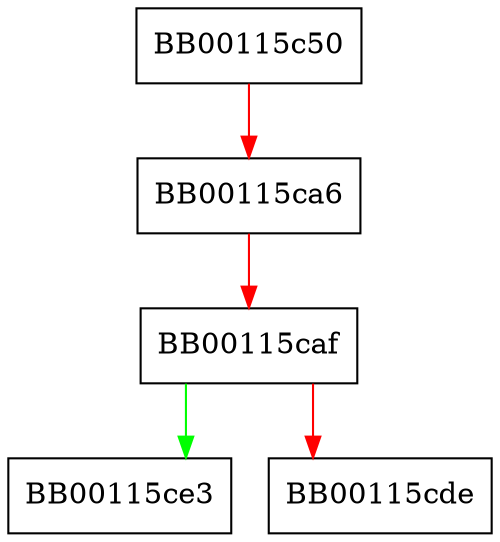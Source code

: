digraph FUN_00115c50 {
  node [shape="box"];
  graph [splines=ortho];
  BB00115c50 -> BB00115ca6 [color="red"];
  BB00115ca6 -> BB00115caf [color="red"];
  BB00115caf -> BB00115ce3 [color="green"];
  BB00115caf -> BB00115cde [color="red"];
}